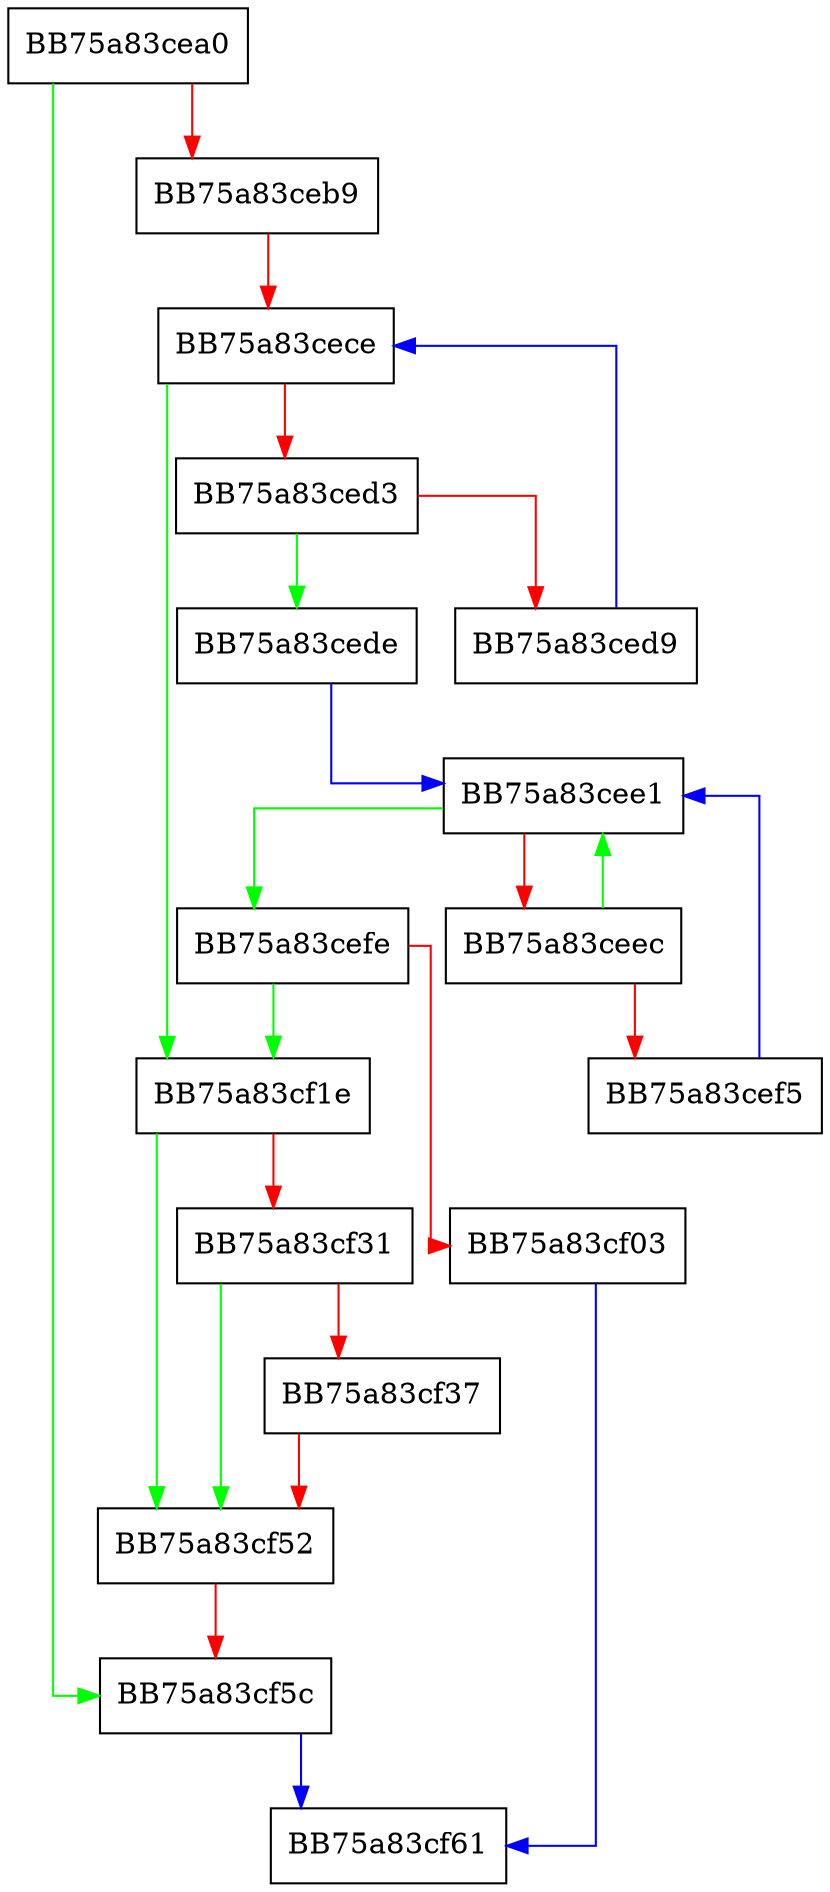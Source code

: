 digraph DetachHandler {
  node [shape="box"];
  graph [splines=ortho];
  BB75a83cea0 -> BB75a83cf5c [color="green"];
  BB75a83cea0 -> BB75a83ceb9 [color="red"];
  BB75a83ceb9 -> BB75a83cece [color="red"];
  BB75a83cece -> BB75a83cf1e [color="green"];
  BB75a83cece -> BB75a83ced3 [color="red"];
  BB75a83ced3 -> BB75a83cede [color="green"];
  BB75a83ced3 -> BB75a83ced9 [color="red"];
  BB75a83ced9 -> BB75a83cece [color="blue"];
  BB75a83cede -> BB75a83cee1 [color="blue"];
  BB75a83cee1 -> BB75a83cefe [color="green"];
  BB75a83cee1 -> BB75a83ceec [color="red"];
  BB75a83ceec -> BB75a83cee1 [color="green"];
  BB75a83ceec -> BB75a83cef5 [color="red"];
  BB75a83cef5 -> BB75a83cee1 [color="blue"];
  BB75a83cefe -> BB75a83cf1e [color="green"];
  BB75a83cefe -> BB75a83cf03 [color="red"];
  BB75a83cf03 -> BB75a83cf61 [color="blue"];
  BB75a83cf1e -> BB75a83cf52 [color="green"];
  BB75a83cf1e -> BB75a83cf31 [color="red"];
  BB75a83cf31 -> BB75a83cf52 [color="green"];
  BB75a83cf31 -> BB75a83cf37 [color="red"];
  BB75a83cf37 -> BB75a83cf52 [color="red"];
  BB75a83cf52 -> BB75a83cf5c [color="red"];
  BB75a83cf5c -> BB75a83cf61 [color="blue"];
}